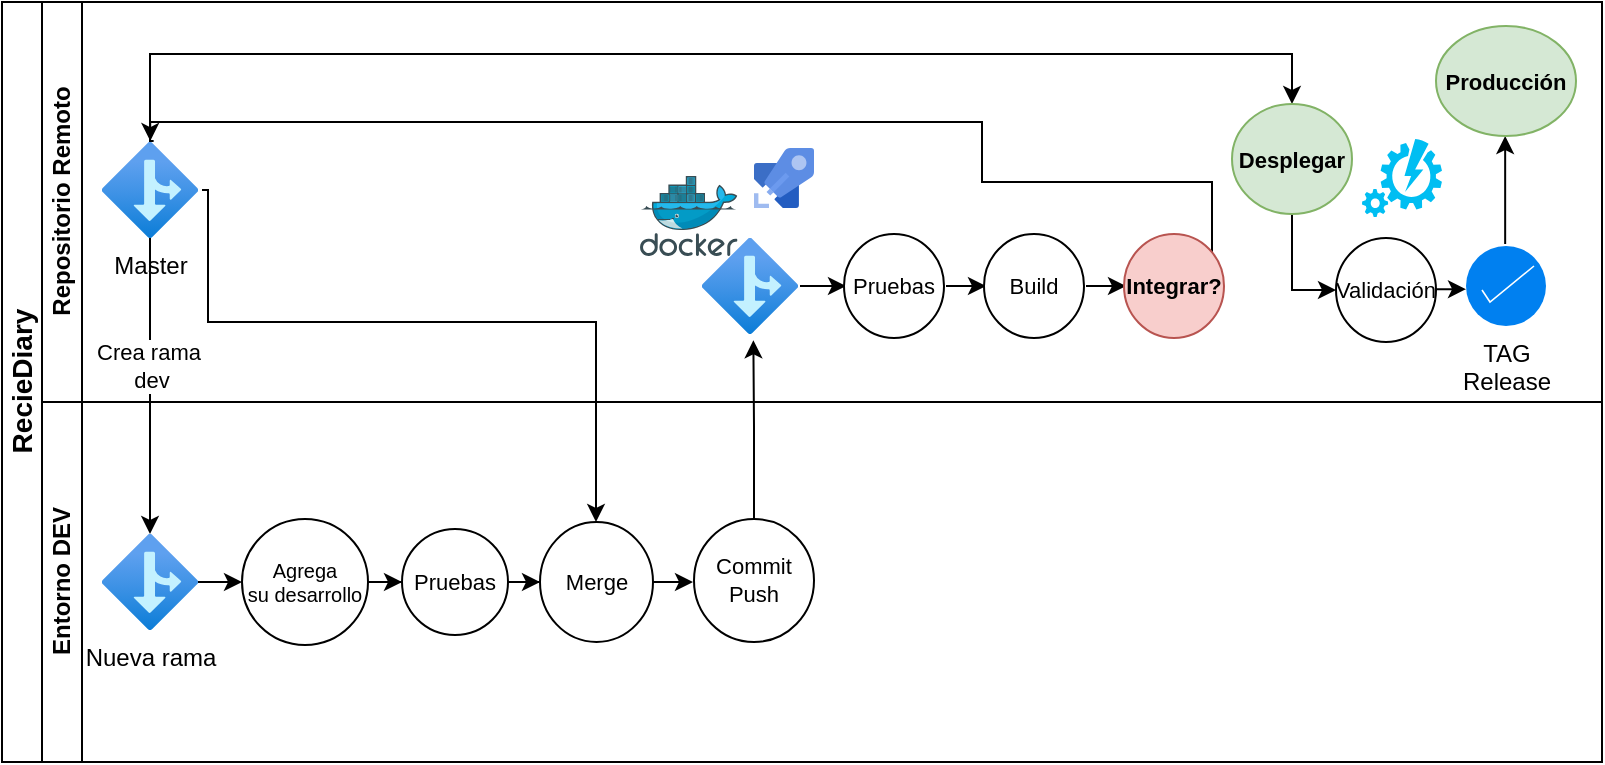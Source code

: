 <mxfile version="21.2.9" type="github">
  <diagram id="prtHgNgQTEPvFCAcTncT" name="Page-1">
    <mxGraphModel dx="795" dy="483" grid="1" gridSize="10" guides="1" tooltips="1" connect="1" arrows="1" fold="1" page="1" pageScale="1" pageWidth="1000" pageHeight="450" math="0" shadow="0">
      <root>
        <mxCell id="0" />
        <mxCell id="1" parent="0" />
        <mxCell id="dNxyNK7c78bLwvsdeMH5-19" value="RecieDiary" style="swimlane;html=1;childLayout=stackLayout;resizeParent=1;resizeParentMax=0;horizontal=0;startSize=20;horizontalStack=0;fontSize=14;" parent="1" vertex="1">
          <mxGeometry x="40" y="40" width="800" height="380" as="geometry" />
        </mxCell>
        <mxCell id="dNxyNK7c78bLwvsdeMH5-20" value="Repositorio Remoto" style="swimlane;html=1;startSize=20;horizontal=0;" parent="dNxyNK7c78bLwvsdeMH5-19" vertex="1">
          <mxGeometry x="20" width="780" height="200" as="geometry" />
        </mxCell>
        <mxCell id="g6XpFjZoA4UAqHYM7T1Z-37" style="edgeStyle=orthogonalEdgeStyle;rounded=0;orthogonalLoop=1;jettySize=auto;html=1;entryX=0.5;entryY=0;entryDx=0;entryDy=0;exitX=0.538;exitY=-0.01;exitDx=0;exitDy=0;exitPerimeter=0;" edge="1" parent="dNxyNK7c78bLwvsdeMH5-20" source="g6XpFjZoA4UAqHYM7T1Z-11" target="g6XpFjZoA4UAqHYM7T1Z-34">
          <mxGeometry relative="1" as="geometry">
            <mxPoint x="34" y="76" as="sourcePoint" />
            <mxPoint x="630" y="53" as="targetPoint" />
            <Array as="points">
              <mxPoint x="54" y="70" />
              <mxPoint x="54" y="26" />
              <mxPoint x="625" y="26" />
            </Array>
          </mxGeometry>
        </mxCell>
        <mxCell id="g6XpFjZoA4UAqHYM7T1Z-11" value="Master" style="image;aspect=fixed;html=1;points=[];align=center;fontSize=12;image=img/lib/azure2/general/Branch.svg;" vertex="1" parent="dNxyNK7c78bLwvsdeMH5-20">
          <mxGeometry x="30" y="70" width="48" height="48" as="geometry" />
        </mxCell>
        <mxCell id="g6XpFjZoA4UAqHYM7T1Z-15" value="" style="image;sketch=0;aspect=fixed;html=1;points=[];align=center;fontSize=12;image=img/lib/mscae/Azure_Pipelines.svg;" vertex="1" parent="dNxyNK7c78bLwvsdeMH5-20">
          <mxGeometry x="356" y="73" width="30" height="30" as="geometry" />
        </mxCell>
        <mxCell id="g6XpFjZoA4UAqHYM7T1Z-26" style="edgeStyle=orthogonalEdgeStyle;rounded=0;orthogonalLoop=1;jettySize=auto;html=1;entryX=0;entryY=0.5;entryDx=0;entryDy=0;" edge="1" parent="dNxyNK7c78bLwvsdeMH5-20">
          <mxGeometry relative="1" as="geometry">
            <mxPoint x="379" y="142" as="sourcePoint" />
            <mxPoint x="402.0" y="142" as="targetPoint" />
          </mxGeometry>
        </mxCell>
        <mxCell id="g6XpFjZoA4UAqHYM7T1Z-16" value="" style="image;aspect=fixed;html=1;points=[];align=center;fontSize=12;image=img/lib/azure2/general/Branch.svg;" vertex="1" parent="dNxyNK7c78bLwvsdeMH5-20">
          <mxGeometry x="330" y="118" width="48" height="48" as="geometry" />
        </mxCell>
        <mxCell id="g6XpFjZoA4UAqHYM7T1Z-18" value="" style="image;sketch=0;aspect=fixed;html=1;points=[];align=center;fontSize=12;image=img/lib/mscae/Docker.svg;" vertex="1" parent="dNxyNK7c78bLwvsdeMH5-20">
          <mxGeometry x="299" y="87" width="48.78" height="40" as="geometry" />
        </mxCell>
        <mxCell id="g6XpFjZoA4UAqHYM7T1Z-30" value="" style="edgeStyle=orthogonalEdgeStyle;rounded=0;orthogonalLoop=1;jettySize=auto;html=1;" edge="1" parent="dNxyNK7c78bLwvsdeMH5-20">
          <mxGeometry relative="1" as="geometry">
            <mxPoint x="452" y="142" as="sourcePoint" />
            <mxPoint x="472" y="142" as="targetPoint" />
          </mxGeometry>
        </mxCell>
        <mxCell id="g6XpFjZoA4UAqHYM7T1Z-24" value="Pruebas" style="ellipse;whiteSpace=wrap;html=1;fontSize=11;" vertex="1" parent="dNxyNK7c78bLwvsdeMH5-20">
          <mxGeometry x="401" y="116" width="50" height="52" as="geometry" />
        </mxCell>
        <mxCell id="g6XpFjZoA4UAqHYM7T1Z-32" value="" style="edgeStyle=orthogonalEdgeStyle;rounded=0;orthogonalLoop=1;jettySize=auto;html=1;" edge="1" parent="dNxyNK7c78bLwvsdeMH5-20">
          <mxGeometry relative="1" as="geometry">
            <mxPoint x="522" y="142" as="sourcePoint" />
            <mxPoint x="542" y="142" as="targetPoint" />
          </mxGeometry>
        </mxCell>
        <mxCell id="g6XpFjZoA4UAqHYM7T1Z-29" value="Build" style="ellipse;whiteSpace=wrap;html=1;fontSize=11;" vertex="1" parent="dNxyNK7c78bLwvsdeMH5-20">
          <mxGeometry x="471" y="116" width="50" height="52" as="geometry" />
        </mxCell>
        <mxCell id="g6XpFjZoA4UAqHYM7T1Z-33" style="edgeStyle=orthogonalEdgeStyle;rounded=0;orthogonalLoop=1;jettySize=auto;html=1;entryX=0.503;entryY=-0.01;entryDx=0;entryDy=0;entryPerimeter=0;" edge="1" parent="dNxyNK7c78bLwvsdeMH5-20" source="g6XpFjZoA4UAqHYM7T1Z-31" target="g6XpFjZoA4UAqHYM7T1Z-11">
          <mxGeometry relative="1" as="geometry">
            <Array as="points">
              <mxPoint x="585" y="90" />
              <mxPoint x="470" y="90" />
              <mxPoint x="470" y="60" />
              <mxPoint x="54" y="60" />
            </Array>
          </mxGeometry>
        </mxCell>
        <mxCell id="g6XpFjZoA4UAqHYM7T1Z-31" value="&lt;b&gt;Integrar?&lt;/b&gt;" style="ellipse;whiteSpace=wrap;html=1;fontSize=11;fillColor=#f8cecc;strokeColor=#b85450;" vertex="1" parent="dNxyNK7c78bLwvsdeMH5-20">
          <mxGeometry x="541" y="116" width="50" height="52" as="geometry" />
        </mxCell>
        <mxCell id="g6XpFjZoA4UAqHYM7T1Z-41" style="edgeStyle=orthogonalEdgeStyle;rounded=0;orthogonalLoop=1;jettySize=auto;html=1;entryX=0;entryY=0.5;entryDx=0;entryDy=0;" edge="1" parent="dNxyNK7c78bLwvsdeMH5-20" target="g6XpFjZoA4UAqHYM7T1Z-40">
          <mxGeometry relative="1" as="geometry">
            <mxPoint x="682.0" y="144" as="targetPoint" />
            <mxPoint x="625" y="106" as="sourcePoint" />
            <Array as="points">
              <mxPoint x="625" y="144" />
              <mxPoint x="647" y="144" />
            </Array>
          </mxGeometry>
        </mxCell>
        <mxCell id="g6XpFjZoA4UAqHYM7T1Z-34" value="&lt;b&gt;Desplegar&lt;/b&gt;" style="ellipse;whiteSpace=wrap;html=1;fontSize=11;fillColor=#d5e8d4;strokeColor=#82b366;" vertex="1" parent="dNxyNK7c78bLwvsdeMH5-20">
          <mxGeometry x="595" y="51" width="60" height="55" as="geometry" />
        </mxCell>
        <mxCell id="g6XpFjZoA4UAqHYM7T1Z-39" value="" style="verticalLabelPosition=bottom;html=1;verticalAlign=top;align=center;strokeColor=none;fillColor=#00BEF2;shape=mxgraph.azure.automation;pointerEvents=1;" vertex="1" parent="dNxyNK7c78bLwvsdeMH5-20">
          <mxGeometry x="660" y="68.5" width="40" height="39" as="geometry" />
        </mxCell>
        <mxCell id="g6XpFjZoA4UAqHYM7T1Z-43" style="edgeStyle=orthogonalEdgeStyle;rounded=0;orthogonalLoop=1;jettySize=auto;html=1;entryX=0;entryY=0.5;entryDx=0;entryDy=0;entryPerimeter=0;" edge="1" parent="dNxyNK7c78bLwvsdeMH5-20">
          <mxGeometry relative="1" as="geometry">
            <mxPoint x="682" y="143.58" as="sourcePoint" />
            <mxPoint x="712" y="143.58" as="targetPoint" />
          </mxGeometry>
        </mxCell>
        <mxCell id="g6XpFjZoA4UAqHYM7T1Z-40" value="Validación" style="ellipse;whiteSpace=wrap;html=1;fontSize=11;" vertex="1" parent="dNxyNK7c78bLwvsdeMH5-20">
          <mxGeometry x="647" y="118" width="50" height="52" as="geometry" />
        </mxCell>
        <mxCell id="g6XpFjZoA4UAqHYM7T1Z-45" style="edgeStyle=orthogonalEdgeStyle;rounded=0;orthogonalLoop=1;jettySize=auto;html=1;entryX=0.5;entryY=1;entryDx=0;entryDy=0;" edge="1" parent="dNxyNK7c78bLwvsdeMH5-20">
          <mxGeometry relative="1" as="geometry">
            <mxPoint x="731.58" y="121" as="sourcePoint" />
            <mxPoint x="731.58" y="67" as="targetPoint" />
          </mxGeometry>
        </mxCell>
        <mxCell id="g6XpFjZoA4UAqHYM7T1Z-42" value="TAG&lt;br&gt;Release" style="html=1;verticalLabelPosition=bottom;labelBackgroundColor=#ffffff;verticalAlign=top;shadow=0;dashed=0;strokeWidth=2;shape=mxgraph.ios7.misc.select;fillColor=#0080f0;strokeColor=#ffffff;sketch=0;" vertex="1" parent="dNxyNK7c78bLwvsdeMH5-20">
          <mxGeometry x="712" y="122" width="40" height="40" as="geometry" />
        </mxCell>
        <mxCell id="g6XpFjZoA4UAqHYM7T1Z-44" value="&lt;b&gt;Producción&lt;/b&gt;" style="ellipse;whiteSpace=wrap;html=1;fontSize=11;fillColor=#d5e8d4;strokeColor=#82b366;" vertex="1" parent="dNxyNK7c78bLwvsdeMH5-20">
          <mxGeometry x="697" y="12" width="70" height="55" as="geometry" />
        </mxCell>
        <mxCell id="dNxyNK7c78bLwvsdeMH5-21" value="Entorno DEV" style="swimlane;html=1;startSize=20;horizontal=0;" parent="dNxyNK7c78bLwvsdeMH5-19" vertex="1">
          <mxGeometry x="20" y="200" width="780" height="180" as="geometry" />
        </mxCell>
        <mxCell id="g6XpFjZoA4UAqHYM7T1Z-4" value="" style="edgeStyle=orthogonalEdgeStyle;rounded=0;orthogonalLoop=1;jettySize=auto;html=1;" edge="1" parent="dNxyNK7c78bLwvsdeMH5-21" source="g6XpFjZoA4UAqHYM7T1Z-1" target="g6XpFjZoA4UAqHYM7T1Z-2">
          <mxGeometry relative="1" as="geometry" />
        </mxCell>
        <mxCell id="g6XpFjZoA4UAqHYM7T1Z-1" value="Nueva rama" style="image;aspect=fixed;html=1;points=[];align=center;fontSize=12;image=img/lib/azure2/general/Branch.svg;" vertex="1" parent="dNxyNK7c78bLwvsdeMH5-21">
          <mxGeometry x="30" y="66" width="48" height="48" as="geometry" />
        </mxCell>
        <mxCell id="g6XpFjZoA4UAqHYM7T1Z-6" value="" style="edgeStyle=orthogonalEdgeStyle;rounded=0;orthogonalLoop=1;jettySize=auto;html=1;" edge="1" parent="dNxyNK7c78bLwvsdeMH5-21" source="g6XpFjZoA4UAqHYM7T1Z-2" target="g6XpFjZoA4UAqHYM7T1Z-5">
          <mxGeometry relative="1" as="geometry" />
        </mxCell>
        <mxCell id="g6XpFjZoA4UAqHYM7T1Z-2" value="&lt;font style=&quot;font-size: 10px;&quot;&gt;Agrega&lt;br style=&quot;font-size: 10px;&quot;&gt;su desarrollo&lt;/font&gt;" style="ellipse;whiteSpace=wrap;html=1;aspect=fixed;fontSize=10;" vertex="1" parent="dNxyNK7c78bLwvsdeMH5-21">
          <mxGeometry x="100" y="58.5" width="63" height="63" as="geometry" />
        </mxCell>
        <mxCell id="g6XpFjZoA4UAqHYM7T1Z-8" value="" style="edgeStyle=orthogonalEdgeStyle;rounded=0;orthogonalLoop=1;jettySize=auto;html=1;" edge="1" parent="dNxyNK7c78bLwvsdeMH5-21" source="g6XpFjZoA4UAqHYM7T1Z-5" target="g6XpFjZoA4UAqHYM7T1Z-7">
          <mxGeometry relative="1" as="geometry" />
        </mxCell>
        <mxCell id="g6XpFjZoA4UAqHYM7T1Z-5" value="&lt;span style=&quot;font-size: 11px;&quot;&gt;Pruebas&lt;/span&gt;" style="ellipse;whiteSpace=wrap;html=1;aspect=fixed;fontSize=11;" vertex="1" parent="dNxyNK7c78bLwvsdeMH5-21">
          <mxGeometry x="180" y="63.5" width="53" height="53" as="geometry" />
        </mxCell>
        <mxCell id="g6XpFjZoA4UAqHYM7T1Z-10" value="" style="edgeStyle=orthogonalEdgeStyle;rounded=0;orthogonalLoop=1;jettySize=auto;html=1;" edge="1" parent="dNxyNK7c78bLwvsdeMH5-21" source="g6XpFjZoA4UAqHYM7T1Z-7" target="g6XpFjZoA4UAqHYM7T1Z-9">
          <mxGeometry relative="1" as="geometry" />
        </mxCell>
        <mxCell id="g6XpFjZoA4UAqHYM7T1Z-7" value="Merge" style="ellipse;whiteSpace=wrap;html=1;fontSize=11;" vertex="1" parent="dNxyNK7c78bLwvsdeMH5-21">
          <mxGeometry x="249" y="60" width="56.5" height="60" as="geometry" />
        </mxCell>
        <mxCell id="g6XpFjZoA4UAqHYM7T1Z-9" value="Commit Push" style="ellipse;whiteSpace=wrap;html=1;fontSize=11;" vertex="1" parent="dNxyNK7c78bLwvsdeMH5-21">
          <mxGeometry x="326" y="58.5" width="60" height="61.5" as="geometry" />
        </mxCell>
        <mxCell id="g6XpFjZoA4UAqHYM7T1Z-14" style="edgeStyle=orthogonalEdgeStyle;rounded=0;orthogonalLoop=1;jettySize=auto;html=1;" edge="1" parent="dNxyNK7c78bLwvsdeMH5-21">
          <mxGeometry relative="1" as="geometry">
            <mxPoint x="80" y="-106" as="sourcePoint" />
            <mxPoint x="277" y="59.997" as="targetPoint" />
            <Array as="points">
              <mxPoint x="83" y="-106" />
              <mxPoint x="83" y="-40" />
              <mxPoint x="277" y="-40" />
            </Array>
          </mxGeometry>
        </mxCell>
        <mxCell id="g6XpFjZoA4UAqHYM7T1Z-12" style="edgeStyle=orthogonalEdgeStyle;rounded=0;orthogonalLoop=1;jettySize=auto;html=1;" edge="1" parent="dNxyNK7c78bLwvsdeMH5-19" source="g6XpFjZoA4UAqHYM7T1Z-11" target="g6XpFjZoA4UAqHYM7T1Z-1">
          <mxGeometry relative="1" as="geometry" />
        </mxCell>
        <mxCell id="g6XpFjZoA4UAqHYM7T1Z-13" value="Crea rama&lt;br&gt;&amp;nbsp;dev" style="edgeLabel;html=1;align=center;verticalAlign=middle;resizable=0;points=[];" vertex="1" connectable="0" parent="g6XpFjZoA4UAqHYM7T1Z-12">
          <mxGeometry x="-0.134" y="-1" relative="1" as="geometry">
            <mxPoint as="offset" />
          </mxGeometry>
        </mxCell>
        <mxCell id="g6XpFjZoA4UAqHYM7T1Z-17" style="edgeStyle=orthogonalEdgeStyle;rounded=0;orthogonalLoop=1;jettySize=auto;html=1;entryX=0.535;entryY=1.066;entryDx=0;entryDy=0;entryPerimeter=0;" edge="1" parent="dNxyNK7c78bLwvsdeMH5-19" source="g6XpFjZoA4UAqHYM7T1Z-9" target="g6XpFjZoA4UAqHYM7T1Z-16">
          <mxGeometry relative="1" as="geometry" />
        </mxCell>
      </root>
    </mxGraphModel>
  </diagram>
</mxfile>

